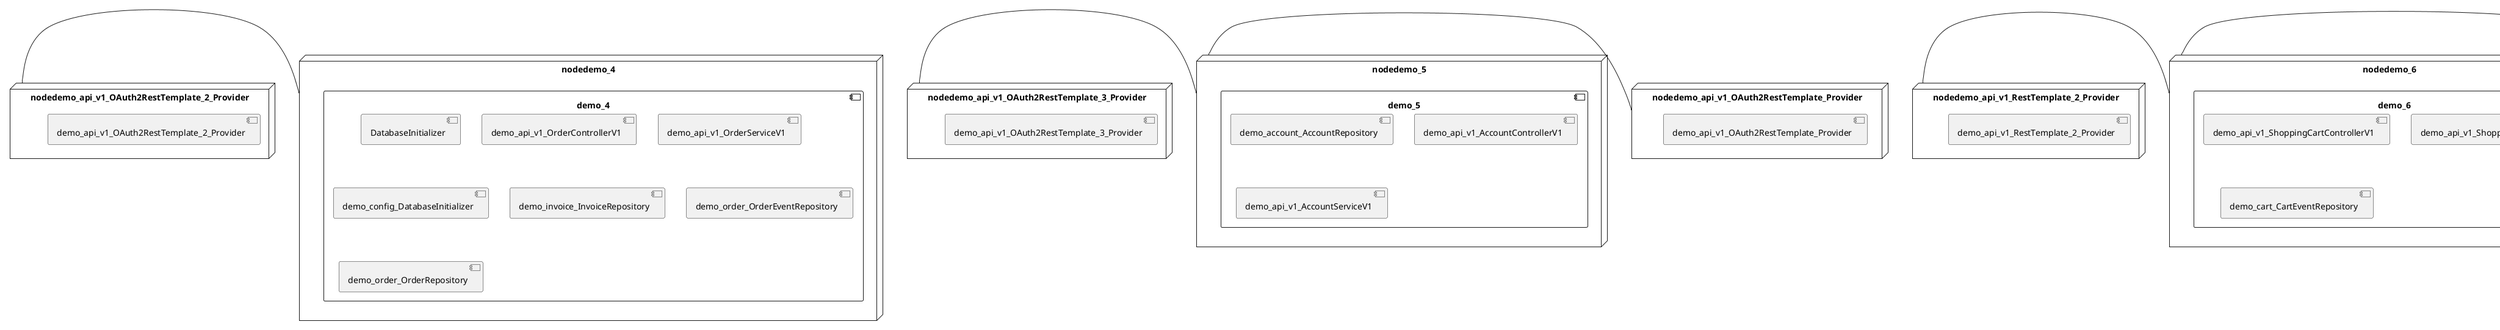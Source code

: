 @startuml
skinparam fixCircleLabelOverlapping true
skinparam componentStyle uml2
node nodedemo {
component demo {
[demo_api_v1_UserControllerV1] [[kbastani-spring-cloud-event-sourcing-example.system#_bE03dlRjEe-p1O2j8G2pvQ]]
[demo_api_v1_UserServiceV1] [[kbastani-spring-cloud-event-sourcing-example.system#_bE03dlRjEe-p1O2j8G2pvQ]]
[demo_user_UserRepository] [[kbastani-spring-cloud-event-sourcing-example.system#_bE03dlRjEe-p1O2j8G2pvQ]]
}
}
node nodedemo_2 {
component demo_2 {
[demo_api_v1_CatalogControllerV1] [[kbastani-spring-cloud-event-sourcing-example.system#_bE03dlRjEe-p1O2j8G2pvQ]]
[demo_api_v1_CatalogServiceV1] [[kbastani-spring-cloud-event-sourcing-example.system#_bE03dlRjEe-p1O2j8G2pvQ]]
[demo_catalog_CatalogInfoRepository] [[kbastani-spring-cloud-event-sourcing-example.system#_bE03dlRjEe-p1O2j8G2pvQ]]
}
}
node nodedemo_3 {
component demo_3 {
[demo_UserController] [[kbastani-spring-cloud-event-sourcing-example.system#_bE03dlRjEe-p1O2j8G2pvQ]]
[demo_UserRepository] [[kbastani-spring-cloud-event-sourcing-example.system#_bE03dlRjEe-p1O2j8G2pvQ]]
[demo_UserService] [[kbastani-spring-cloud-event-sourcing-example.system#_bE03dlRjEe-p1O2j8G2pvQ]]
[demo_login_UserController] [[kbastani-spring-cloud-event-sourcing-example.system#_bE03dlRjEe-p1O2j8G2pvQ]]
}
}
node nodedemo_4 {
component demo_4 {
[DatabaseInitializer] [[kbastani-spring-cloud-event-sourcing-example.system#_bE03dlRjEe-p1O2j8G2pvQ]]
[demo_api_v1_OrderControllerV1] [[kbastani-spring-cloud-event-sourcing-example.system#_bE03dlRjEe-p1O2j8G2pvQ]]
[demo_api_v1_OrderServiceV1] [[kbastani-spring-cloud-event-sourcing-example.system#_bE03dlRjEe-p1O2j8G2pvQ]]
[demo_config_DatabaseInitializer] [[kbastani-spring-cloud-event-sourcing-example.system#_bE03dlRjEe-p1O2j8G2pvQ]]
[demo_invoice_InvoiceRepository] [[kbastani-spring-cloud-event-sourcing-example.system#_bE03dlRjEe-p1O2j8G2pvQ]]
[demo_order_OrderEventRepository] [[kbastani-spring-cloud-event-sourcing-example.system#_bE03dlRjEe-p1O2j8G2pvQ]]
[demo_order_OrderRepository] [[kbastani-spring-cloud-event-sourcing-example.system#_bE03dlRjEe-p1O2j8G2pvQ]]
}
}
node nodedemo_5 {
component demo_5 {
[demo_account_AccountRepository] [[kbastani-spring-cloud-event-sourcing-example.system#_bE03dlRjEe-p1O2j8G2pvQ]]
[demo_api_v1_AccountControllerV1] [[kbastani-spring-cloud-event-sourcing-example.system#_bE03dlRjEe-p1O2j8G2pvQ]]
[demo_api_v1_AccountServiceV1] [[kbastani-spring-cloud-event-sourcing-example.system#_bE03dlRjEe-p1O2j8G2pvQ]]
}
}
node nodedemo_6 {
component demo_6 {
[demo_api_v1_ShoppingCartControllerV1] [[kbastani-spring-cloud-event-sourcing-example.system#_bE03dlRjEe-p1O2j8G2pvQ]]
[demo_api_v1_ShoppingCartServiceV1] [[kbastani-spring-cloud-event-sourcing-example.system#_bE03dlRjEe-p1O2j8G2pvQ]]
[demo_cart_CartEventRepository] [[kbastani-spring-cloud-event-sourcing-example.system#_bE03dlRjEe-p1O2j8G2pvQ]]
}
}
node nodedemo_v1 {
component demo_v1 {
[demo_v1_InventoryControllerV1] [[kbastani-spring-cloud-event-sourcing-example.system#_bE03dlRjEe-p1O2j8G2pvQ]]
[demo_v1_InventoryServiceV1] [[kbastani-spring-cloud-event-sourcing-example.system#_bE03dlRjEe-p1O2j8G2pvQ]]
}
}
node nodedemo_api_v1_OAuth2RestTemplate_2_Provider {
[demo_api_v1_OAuth2RestTemplate_2_Provider] [[kbastani-spring-cloud-event-sourcing-example.system#_bE03dlRjEe-p1O2j8G2pvQ]]
}
node nodedemo_api_v1_OAuth2RestTemplate_3_Provider {
[demo_api_v1_OAuth2RestTemplate_3_Provider] [[kbastani-spring-cloud-event-sourcing-example.system#_bE03dlRjEe-p1O2j8G2pvQ]]
}
node nodedemo_api_v1_OAuth2RestTemplate_Provider {
[demo_api_v1_OAuth2RestTemplate_Provider] [[kbastani-spring-cloud-event-sourcing-example.system#_bE03dlRjEe-p1O2j8G2pvQ]]
}
node nodedemo_api_v1_RestTemplate_2_Provider {
[demo_api_v1_RestTemplate_2_Provider] [[kbastani-spring-cloud-event-sourcing-example.system#_bE03dlRjEe-p1O2j8G2pvQ]]
}
node nodedemo_api_v1_RestTemplate_Provider {
[demo_api_v1_RestTemplate_Provider] [[kbastani-spring-cloud-event-sourcing-example.system#_bE03dlRjEe-p1O2j8G2pvQ]]
}
node nodedemo_inventory_InventoryRepository_Provider {
[demo_inventory_InventoryRepository_Provider] [[kbastani-spring-cloud-event-sourcing-example.system#_bE03dlRjEe-p1O2j8G2pvQ]]
}
node nodedemo_login_AuthenticationManager_Provider {
[demo_login_AuthenticationManager_Provider] [[kbastani-spring-cloud-event-sourcing-example.system#_bE03dlRjEe-p1O2j8G2pvQ]]
}
node nodedemo_login_ClientDetailsService_Provider {
[demo_login_ClientDetailsService_Provider] [[kbastani-spring-cloud-event-sourcing-example.system#_bE03dlRjEe-p1O2j8G2pvQ]]
}
node nodedemo_login_HttpSessionSecurityContextRepository_Provider {
[demo_login_HttpSessionSecurityContextRepository_Provider] [[kbastani-spring-cloud-event-sourcing-example.system#_bE03dlRjEe-p1O2j8G2pvQ]]
}
node nodedemo_login_LoginController {
[demo_login_LoginController] [[kbastani-spring-cloud-event-sourcing-example.system#_bE03dlRjEe-p1O2j8G2pvQ]]
}
node nodedemo_product_ProductRepository_Provider {
[demo_product_ProductRepository_Provider] [[kbastani-spring-cloud-event-sourcing-example.system#_bE03dlRjEe-p1O2j8G2pvQ]]
}
node nodedemo_user_UserClientV1 {
[demo_user_UserClientV1] [[kbastani-spring-cloud-event-sourcing-example.system#_bE03dlRjEe-p1O2j8G2pvQ]]
}
node nodedemo_v1_Session_Provider {
[demo_v1_Session_Provider] [[kbastani-spring-cloud-event-sourcing-example.system#_bE03dlRjEe-p1O2j8G2pvQ]]
}
[nodedemo_api_v1_OAuth2RestTemplate_2_Provider] - [nodedemo_4]
[nodedemo_api_v1_OAuth2RestTemplate_3_Provider] - [nodedemo_5]
[nodedemo_api_v1_OAuth2RestTemplate_Provider] - [nodedemo_5]
[nodedemo_api_v1_RestTemplate_2_Provider] - [nodedemo_6]
[nodedemo_api_v1_RestTemplate_Provider] - [nodedemo_6]
[nodedemo_inventory_InventoryRepository_Provider] - [nodedemo_v1]
[nodedemo_login_AuthenticationManager_Provider] - [nodedemo_login_LoginController]
[nodedemo_login_ClientDetailsService_Provider] - [nodedemo_login_LoginController]
[nodedemo_login_HttpSessionSecurityContextRepository_Provider] - [nodedemo_login_LoginController]
[nodedemo_product_ProductRepository_Provider] - [nodedemo_v1]
[nodedemo_v1_Session_Provider] - [nodedemo_v1]
[nodedemo] - [nodedemo_user_UserClientV1]

@enduml
